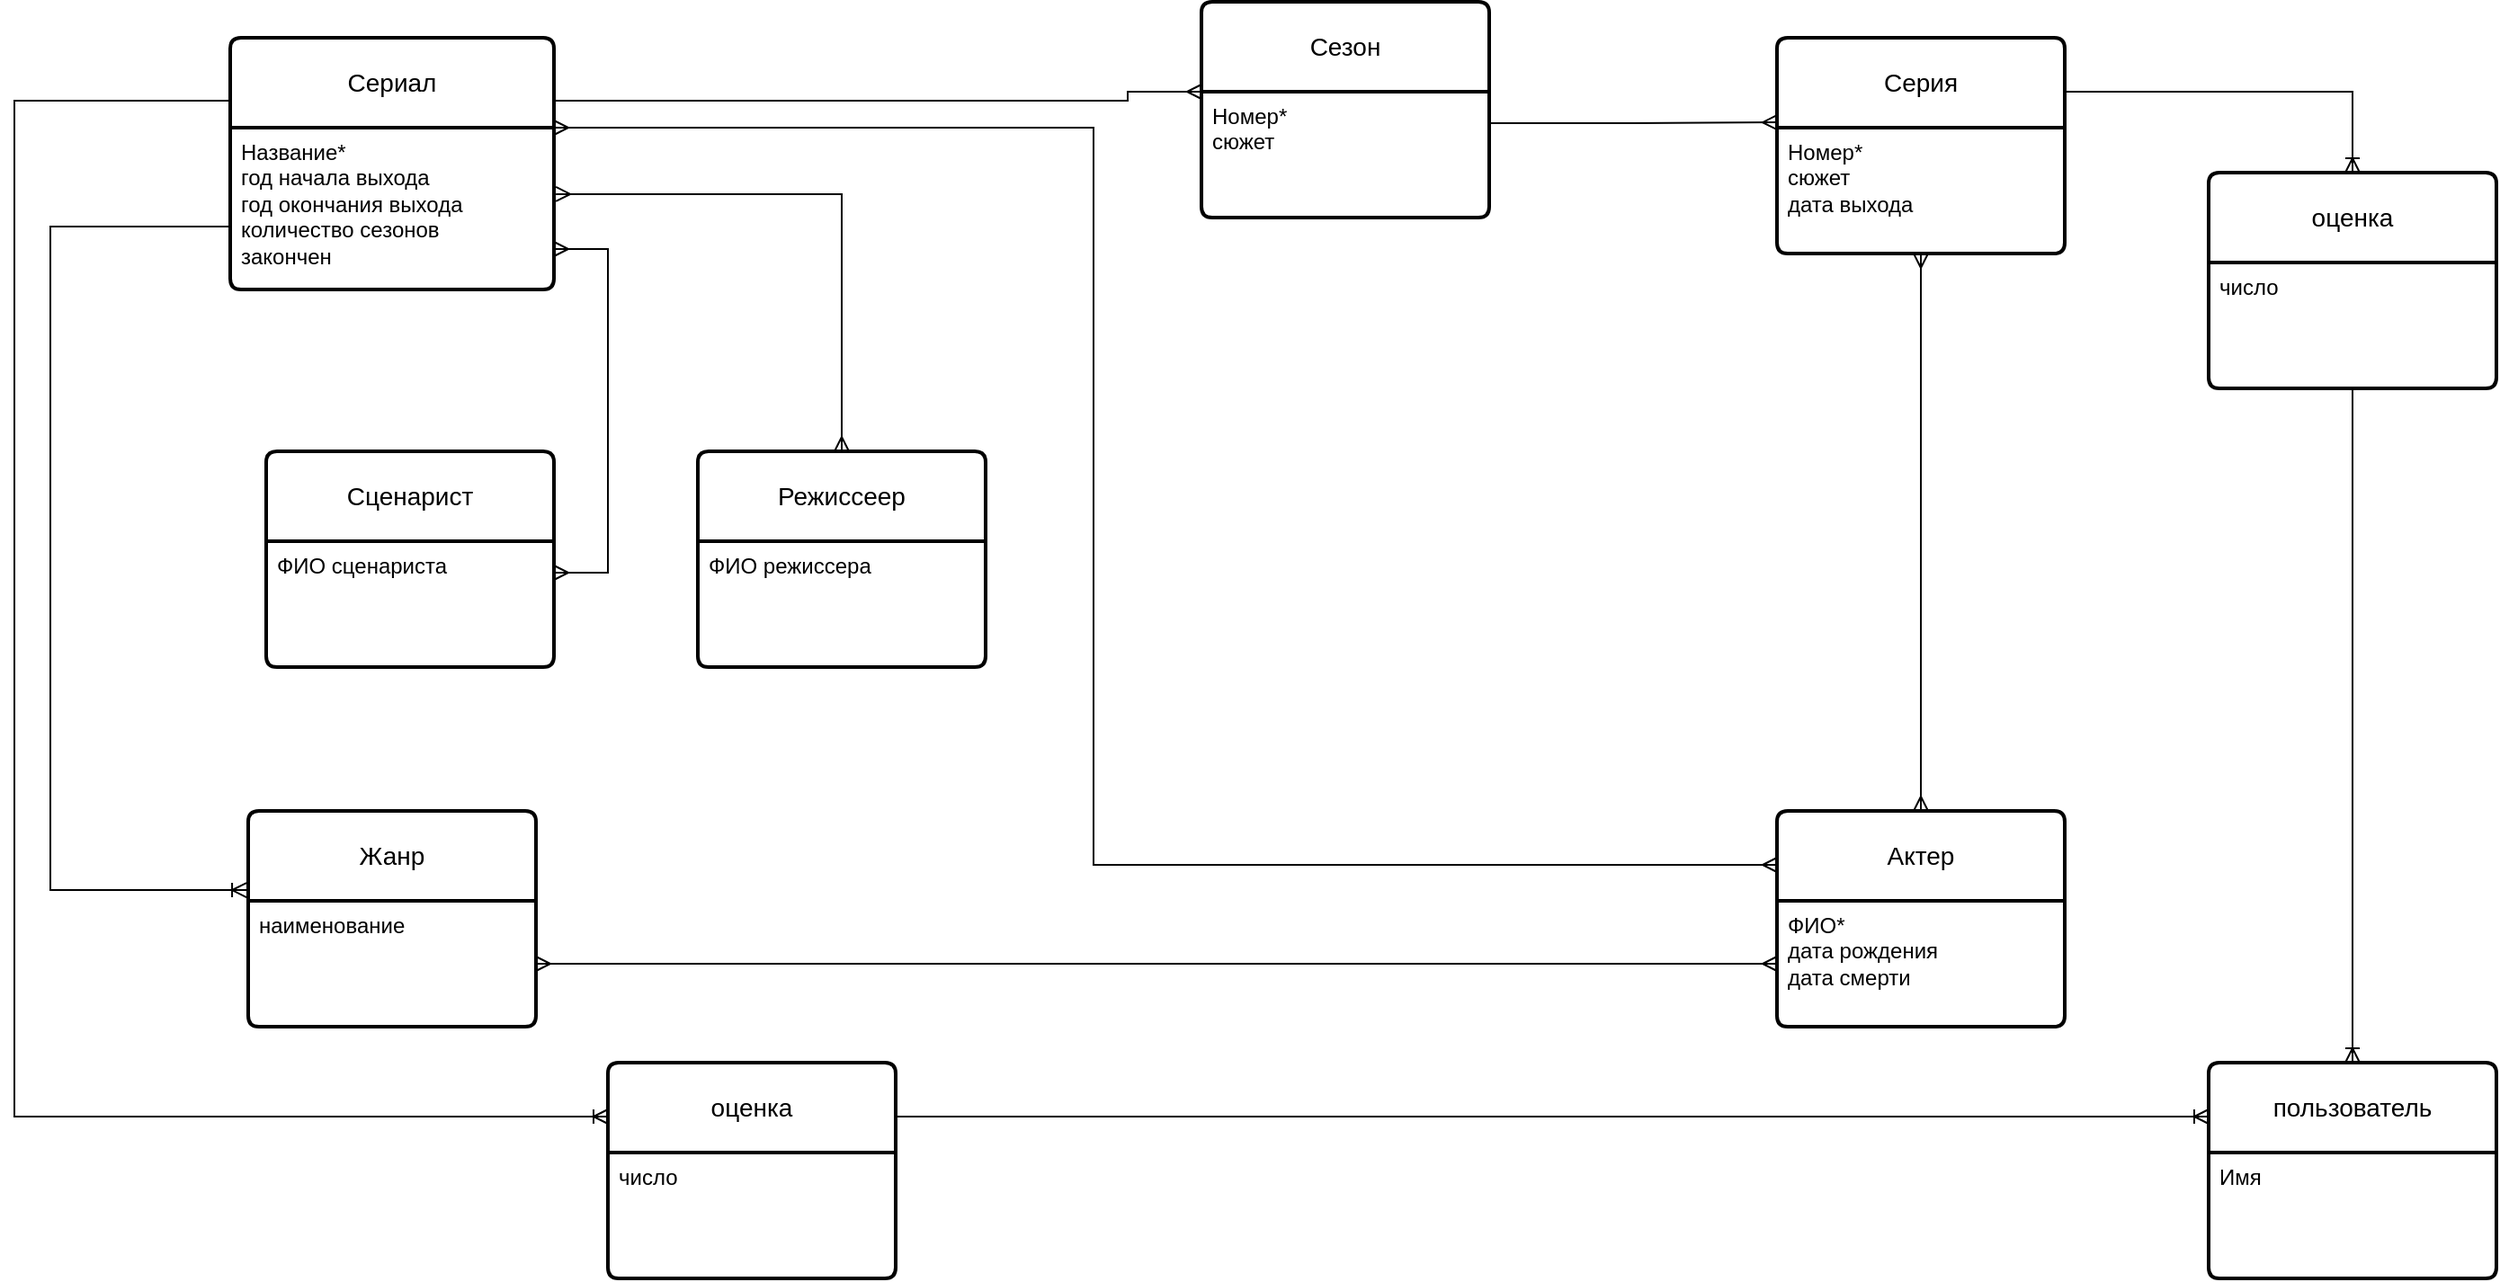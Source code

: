 <mxfile version="21.0.2" type="github">
  <diagram id="R2lEEEUBdFMjLlhIrx00" name="Page-1">
    <mxGraphModel dx="1434" dy="764" grid="1" gridSize="10" guides="1" tooltips="1" connect="1" arrows="1" fold="1" page="1" pageScale="1" pageWidth="850" pageHeight="1100" math="0" shadow="0" extFonts="Permanent Marker^https://fonts.googleapis.com/css?family=Permanent+Marker">
      <root>
        <mxCell id="0" />
        <mxCell id="1" parent="0" />
        <mxCell id="TWPjQ4wS-LxRXgJV8Hlp-40" value="" style="edgeStyle=orthogonalEdgeStyle;fontSize=12;html=1;endArrow=ERmany;rounded=0;exitX=1;exitY=0.25;exitDx=0;exitDy=0;entryX=0;entryY=0.392;entryDx=0;entryDy=0;entryPerimeter=0;" parent="1" source="aQkYtlhUBW1I7DdhKlqn-8" target="aQkYtlhUBW1I7DdhKlqn-5" edge="1">
          <mxGeometry width="100" height="100" relative="1" as="geometry">
            <mxPoint x="750" y="105" as="sourcePoint" />
            <mxPoint x="910" y="90" as="targetPoint" />
            <Array as="points" />
          </mxGeometry>
        </mxCell>
        <mxCell id="TWPjQ4wS-LxRXgJV8Hlp-68" value="" style="edgeStyle=orthogonalEdgeStyle;fontSize=12;html=1;endArrow=ERoneToMany;rounded=0;entryX=-0.006;entryY=0.367;entryDx=0;entryDy=0;exitX=0;exitY=0.75;exitDx=0;exitDy=0;entryPerimeter=0;" parent="1" source="aQkYtlhUBW1I7DdhKlqn-14" target="TWPjQ4wS-LxRXgJV8Hlp-79" edge="1">
          <mxGeometry width="100" height="100" relative="1" as="geometry">
            <mxPoint x="100" y="135" as="sourcePoint" />
            <mxPoint x="60" y="345" as="targetPoint" />
            <Array as="points">
              <mxPoint x="30" y="135" />
              <mxPoint x="30" y="504" />
            </Array>
          </mxGeometry>
        </mxCell>
        <mxCell id="TWPjQ4wS-LxRXgJV8Hlp-79" value="Жанр" style="swimlane;childLayout=stackLayout;horizontal=1;startSize=50;horizontalStack=0;rounded=1;fontSize=14;fontStyle=0;strokeWidth=2;resizeParent=0;resizeLast=1;shadow=0;dashed=0;align=center;arcSize=4;whiteSpace=wrap;html=1;" parent="1" vertex="1">
          <mxGeometry x="140" y="460" width="160" height="120" as="geometry" />
        </mxCell>
        <mxCell id="TWPjQ4wS-LxRXgJV8Hlp-80" value="наименование" style="align=left;strokeColor=none;fillColor=none;spacingLeft=4;fontSize=12;verticalAlign=top;resizable=0;rotatable=0;part=1;html=1;" parent="TWPjQ4wS-LxRXgJV8Hlp-79" vertex="1">
          <mxGeometry y="50" width="160" height="70" as="geometry" />
        </mxCell>
        <mxCell id="TWPjQ4wS-LxRXgJV8Hlp-85" value="Сценарист" style="swimlane;childLayout=stackLayout;horizontal=1;startSize=50;horizontalStack=0;rounded=1;fontSize=14;fontStyle=0;strokeWidth=2;resizeParent=0;resizeLast=1;shadow=0;dashed=0;align=center;arcSize=4;whiteSpace=wrap;html=1;" parent="1" vertex="1">
          <mxGeometry x="150" y="260" width="160" height="120" as="geometry" />
        </mxCell>
        <mxCell id="TWPjQ4wS-LxRXgJV8Hlp-86" value="ФИО сценариста" style="align=left;strokeColor=none;fillColor=none;spacingLeft=4;fontSize=12;verticalAlign=top;resizable=0;rotatable=0;part=1;html=1;" parent="TWPjQ4wS-LxRXgJV8Hlp-85" vertex="1">
          <mxGeometry y="50" width="160" height="70" as="geometry" />
        </mxCell>
        <mxCell id="TWPjQ4wS-LxRXgJV8Hlp-90" value="Режиссеер" style="swimlane;childLayout=stackLayout;horizontal=1;startSize=50;horizontalStack=0;rounded=1;fontSize=14;fontStyle=0;strokeWidth=2;resizeParent=0;resizeLast=1;shadow=0;dashed=0;align=center;arcSize=4;whiteSpace=wrap;html=1;" parent="1" vertex="1">
          <mxGeometry x="390" y="260" width="160" height="120" as="geometry" />
        </mxCell>
        <mxCell id="TWPjQ4wS-LxRXgJV8Hlp-91" value="ФИО режиссера" style="align=left;strokeColor=none;fillColor=none;spacingLeft=4;fontSize=12;verticalAlign=top;resizable=0;rotatable=0;part=1;html=1;" parent="TWPjQ4wS-LxRXgJV8Hlp-90" vertex="1">
          <mxGeometry y="50" width="160" height="70" as="geometry" />
        </mxCell>
        <mxCell id="aQkYtlhUBW1I7DdhKlqn-1" value="пользователь" style="swimlane;childLayout=stackLayout;horizontal=1;startSize=50;horizontalStack=0;rounded=1;fontSize=14;fontStyle=0;strokeWidth=2;resizeParent=0;resizeLast=1;shadow=0;dashed=0;align=center;arcSize=4;whiteSpace=wrap;html=1;" vertex="1" parent="1">
          <mxGeometry x="1230" y="600" width="160" height="120" as="geometry" />
        </mxCell>
        <mxCell id="aQkYtlhUBW1I7DdhKlqn-2" value="Имя" style="align=left;strokeColor=none;fillColor=none;spacingLeft=4;fontSize=12;verticalAlign=top;resizable=0;rotatable=0;part=1;html=1;" vertex="1" parent="aQkYtlhUBW1I7DdhKlqn-1">
          <mxGeometry y="50" width="160" height="70" as="geometry" />
        </mxCell>
        <mxCell id="aQkYtlhUBW1I7DdhKlqn-3" value="оценка" style="swimlane;childLayout=stackLayout;horizontal=1;startSize=50;horizontalStack=0;rounded=1;fontSize=14;fontStyle=0;strokeWidth=2;resizeParent=0;resizeLast=1;shadow=0;dashed=0;align=center;arcSize=4;whiteSpace=wrap;html=1;" vertex="1" parent="1">
          <mxGeometry x="1230" y="105" width="160" height="120" as="geometry" />
        </mxCell>
        <mxCell id="aQkYtlhUBW1I7DdhKlqn-4" value="число" style="align=left;strokeColor=none;fillColor=none;spacingLeft=4;fontSize=12;verticalAlign=top;resizable=0;rotatable=0;part=1;html=1;" vertex="1" parent="aQkYtlhUBW1I7DdhKlqn-3">
          <mxGeometry y="50" width="160" height="70" as="geometry" />
        </mxCell>
        <mxCell id="aQkYtlhUBW1I7DdhKlqn-5" value="Серия" style="swimlane;childLayout=stackLayout;horizontal=1;startSize=50;horizontalStack=0;rounded=1;fontSize=14;fontStyle=0;strokeWidth=2;resizeParent=0;resizeLast=1;shadow=0;dashed=0;align=center;arcSize=4;whiteSpace=wrap;html=1;" vertex="1" parent="1">
          <mxGeometry x="990" y="30" width="160" height="120" as="geometry" />
        </mxCell>
        <mxCell id="aQkYtlhUBW1I7DdhKlqn-6" value="Номер*&lt;br&gt;сюжет&lt;br&gt;дата выхода" style="align=left;strokeColor=none;fillColor=none;spacingLeft=4;fontSize=12;verticalAlign=top;resizable=0;rotatable=0;part=1;html=1;" vertex="1" parent="aQkYtlhUBW1I7DdhKlqn-5">
          <mxGeometry y="50" width="160" height="70" as="geometry" />
        </mxCell>
        <mxCell id="aQkYtlhUBW1I7DdhKlqn-7" value="Сезон" style="swimlane;childLayout=stackLayout;horizontal=1;startSize=50;horizontalStack=0;rounded=1;fontSize=14;fontStyle=0;strokeWidth=2;resizeParent=0;resizeLast=1;shadow=0;dashed=0;align=center;arcSize=4;whiteSpace=wrap;html=1;" vertex="1" parent="1">
          <mxGeometry x="670" y="10" width="160" height="120" as="geometry" />
        </mxCell>
        <mxCell id="aQkYtlhUBW1I7DdhKlqn-8" value="Номер*&lt;br&gt;сюжет&lt;br&gt;" style="align=left;strokeColor=none;fillColor=none;spacingLeft=4;fontSize=12;verticalAlign=top;resizable=0;rotatable=0;part=1;html=1;" vertex="1" parent="aQkYtlhUBW1I7DdhKlqn-7">
          <mxGeometry y="50" width="160" height="70" as="geometry" />
        </mxCell>
        <mxCell id="aQkYtlhUBW1I7DdhKlqn-10" value="" style="edgeStyle=orthogonalEdgeStyle;fontSize=12;html=1;endArrow=ERmany;startArrow=ERmany;rounded=0;entryX=0.5;entryY=1;entryDx=0;entryDy=0;exitX=0.5;exitY=0;exitDx=0;exitDy=0;" edge="1" parent="1" source="aQkYtlhUBW1I7DdhKlqn-26" target="aQkYtlhUBW1I7DdhKlqn-6">
          <mxGeometry width="100" height="100" relative="1" as="geometry">
            <mxPoint x="1070" y="450" as="sourcePoint" />
            <mxPoint x="780" y="340" as="targetPoint" />
            <Array as="points" />
          </mxGeometry>
        </mxCell>
        <mxCell id="aQkYtlhUBW1I7DdhKlqn-11" value="" style="edgeStyle=orthogonalEdgeStyle;fontSize=12;html=1;endArrow=ERmany;rounded=0;exitX=1;exitY=0.25;exitDx=0;exitDy=0;entryX=0;entryY=0;entryDx=0;entryDy=0;" edge="1" parent="1" source="aQkYtlhUBW1I7DdhKlqn-14" target="aQkYtlhUBW1I7DdhKlqn-8">
          <mxGeometry width="100" height="100" relative="1" as="geometry">
            <mxPoint x="350" y="70" as="sourcePoint" />
            <mxPoint x="550" y="100" as="targetPoint" />
            <Array as="points">
              <mxPoint x="629" y="65" />
              <mxPoint x="629" y="60" />
            </Array>
          </mxGeometry>
        </mxCell>
        <mxCell id="aQkYtlhUBW1I7DdhKlqn-14" value="Сериал" style="swimlane;childLayout=stackLayout;horizontal=1;startSize=50;horizontalStack=0;rounded=1;fontSize=14;fontStyle=0;strokeWidth=2;resizeParent=0;resizeLast=1;shadow=0;dashed=0;align=center;arcSize=4;whiteSpace=wrap;html=1;" vertex="1" parent="1">
          <mxGeometry x="130" y="30" width="180" height="140" as="geometry" />
        </mxCell>
        <mxCell id="aQkYtlhUBW1I7DdhKlqn-15" value="Название*&lt;br&gt;год начала выхода&lt;br&gt;год окончания выхода&lt;br&gt;количество сезонов&lt;br&gt;закончен" style="align=left;strokeColor=none;fillColor=none;spacingLeft=4;fontSize=12;verticalAlign=top;resizable=0;rotatable=0;part=1;html=1;" vertex="1" parent="aQkYtlhUBW1I7DdhKlqn-14">
          <mxGeometry y="50" width="180" height="90" as="geometry" />
        </mxCell>
        <mxCell id="aQkYtlhUBW1I7DdhKlqn-16" value="" style="edgeStyle=orthogonalEdgeStyle;fontSize=12;html=1;endArrow=ERmany;startArrow=ERmany;rounded=0;entryX=0;entryY=0.25;entryDx=0;entryDy=0;exitX=1;exitY=0;exitDx=0;exitDy=0;" edge="1" parent="1" source="aQkYtlhUBW1I7DdhKlqn-15" target="aQkYtlhUBW1I7DdhKlqn-26">
          <mxGeometry width="100" height="100" relative="1" as="geometry">
            <mxPoint x="680" y="420" as="sourcePoint" />
            <mxPoint x="980" y="495" as="targetPoint" />
            <Array as="points">
              <mxPoint x="610" y="80" />
              <mxPoint x="610" y="490" />
            </Array>
          </mxGeometry>
        </mxCell>
        <mxCell id="aQkYtlhUBW1I7DdhKlqn-17" value="" style="edgeStyle=entityRelationEdgeStyle;fontSize=12;html=1;endArrow=ERmany;startArrow=ERmany;rounded=0;entryX=1;entryY=0.75;entryDx=0;entryDy=0;exitX=1;exitY=0.25;exitDx=0;exitDy=0;" edge="1" parent="1" source="TWPjQ4wS-LxRXgJV8Hlp-86" target="aQkYtlhUBW1I7DdhKlqn-15">
          <mxGeometry width="100" height="100" relative="1" as="geometry">
            <mxPoint x="680" y="420" as="sourcePoint" />
            <mxPoint x="780" y="320" as="targetPoint" />
          </mxGeometry>
        </mxCell>
        <mxCell id="aQkYtlhUBW1I7DdhKlqn-18" value="" style="edgeStyle=orthogonalEdgeStyle;fontSize=12;html=1;endArrow=ERmany;startArrow=ERmany;rounded=0;entryX=1.006;entryY=0.411;entryDx=0;entryDy=0;entryPerimeter=0;exitX=0.5;exitY=0;exitDx=0;exitDy=0;" edge="1" parent="1" source="TWPjQ4wS-LxRXgJV8Hlp-90" target="aQkYtlhUBW1I7DdhKlqn-15">
          <mxGeometry width="100" height="100" relative="1" as="geometry">
            <mxPoint x="680" y="420" as="sourcePoint" />
            <mxPoint x="780" y="320" as="targetPoint" />
            <Array as="points">
              <mxPoint x="470" y="117" />
            </Array>
          </mxGeometry>
        </mxCell>
        <mxCell id="aQkYtlhUBW1I7DdhKlqn-19" value="" style="edgeStyle=orthogonalEdgeStyle;fontSize=12;html=1;endArrow=ERoneToMany;rounded=0;entryX=0.5;entryY=0;entryDx=0;entryDy=0;exitX=0.5;exitY=1;exitDx=0;exitDy=0;" edge="1" parent="1" source="aQkYtlhUBW1I7DdhKlqn-4" target="aQkYtlhUBW1I7DdhKlqn-1">
          <mxGeometry width="100" height="100" relative="1" as="geometry">
            <mxPoint x="680" y="420" as="sourcePoint" />
            <mxPoint x="780" y="320" as="targetPoint" />
          </mxGeometry>
        </mxCell>
        <mxCell id="aQkYtlhUBW1I7DdhKlqn-20" value="оценка" style="swimlane;childLayout=stackLayout;horizontal=1;startSize=50;horizontalStack=0;rounded=1;fontSize=14;fontStyle=0;strokeWidth=2;resizeParent=0;resizeLast=1;shadow=0;dashed=0;align=center;arcSize=4;whiteSpace=wrap;html=1;" vertex="1" parent="1">
          <mxGeometry x="340" y="600" width="160" height="120" as="geometry" />
        </mxCell>
        <mxCell id="aQkYtlhUBW1I7DdhKlqn-21" value="число" style="align=left;strokeColor=none;fillColor=none;spacingLeft=4;fontSize=12;verticalAlign=top;resizable=0;rotatable=0;part=1;html=1;" vertex="1" parent="aQkYtlhUBW1I7DdhKlqn-20">
          <mxGeometry y="50" width="160" height="70" as="geometry" />
        </mxCell>
        <mxCell id="aQkYtlhUBW1I7DdhKlqn-22" value="" style="edgeStyle=entityRelationEdgeStyle;fontSize=12;html=1;endArrow=ERmany;startArrow=ERmany;rounded=0;exitX=1;exitY=0.5;exitDx=0;exitDy=0;entryX=0;entryY=0.5;entryDx=0;entryDy=0;" edge="1" parent="1" source="TWPjQ4wS-LxRXgJV8Hlp-80" target="aQkYtlhUBW1I7DdhKlqn-27">
          <mxGeometry width="100" height="100" relative="1" as="geometry">
            <mxPoint x="680" y="420" as="sourcePoint" />
            <mxPoint x="980" y="555" as="targetPoint" />
          </mxGeometry>
        </mxCell>
        <mxCell id="aQkYtlhUBW1I7DdhKlqn-23" value="" style="edgeStyle=orthogonalEdgeStyle;fontSize=12;html=1;endArrow=ERoneToMany;rounded=0;entryX=0.5;entryY=0;entryDx=0;entryDy=0;exitX=1;exitY=0.25;exitDx=0;exitDy=0;" edge="1" parent="1" source="aQkYtlhUBW1I7DdhKlqn-5" target="aQkYtlhUBW1I7DdhKlqn-3">
          <mxGeometry width="100" height="100" relative="1" as="geometry">
            <mxPoint x="680" y="420" as="sourcePoint" />
            <mxPoint x="780" y="320" as="targetPoint" />
          </mxGeometry>
        </mxCell>
        <mxCell id="aQkYtlhUBW1I7DdhKlqn-24" value="" style="edgeStyle=orthogonalEdgeStyle;fontSize=12;html=1;endArrow=ERoneToMany;rounded=0;exitX=0;exitY=0.25;exitDx=0;exitDy=0;entryX=0;entryY=0.25;entryDx=0;entryDy=0;" edge="1" parent="1" source="aQkYtlhUBW1I7DdhKlqn-14" target="aQkYtlhUBW1I7DdhKlqn-20">
          <mxGeometry width="100" height="100" relative="1" as="geometry">
            <mxPoint x="680" y="420" as="sourcePoint" />
            <mxPoint x="770" y="370" as="targetPoint" />
            <Array as="points">
              <mxPoint x="10" y="65" />
              <mxPoint x="10" y="630" />
            </Array>
          </mxGeometry>
        </mxCell>
        <mxCell id="aQkYtlhUBW1I7DdhKlqn-25" value="" style="edgeStyle=entityRelationEdgeStyle;fontSize=12;html=1;endArrow=ERoneToMany;rounded=0;exitX=1;exitY=0.25;exitDx=0;exitDy=0;entryX=0;entryY=0.25;entryDx=0;entryDy=0;" edge="1" parent="1" source="aQkYtlhUBW1I7DdhKlqn-20" target="aQkYtlhUBW1I7DdhKlqn-1">
          <mxGeometry width="100" height="100" relative="1" as="geometry">
            <mxPoint x="680" y="420" as="sourcePoint" />
            <mxPoint x="780" y="320" as="targetPoint" />
          </mxGeometry>
        </mxCell>
        <mxCell id="aQkYtlhUBW1I7DdhKlqn-26" value="Актер" style="swimlane;childLayout=stackLayout;horizontal=1;startSize=50;horizontalStack=0;rounded=1;fontSize=14;fontStyle=0;strokeWidth=2;resizeParent=0;resizeLast=1;shadow=0;dashed=0;align=center;arcSize=4;whiteSpace=wrap;html=1;" vertex="1" parent="1">
          <mxGeometry x="990" y="460" width="160" height="120" as="geometry" />
        </mxCell>
        <mxCell id="aQkYtlhUBW1I7DdhKlqn-27" value="ФИО*&lt;br&gt;дата рождения&lt;br&gt;дата смерти&lt;br&gt;" style="align=left;strokeColor=none;fillColor=none;spacingLeft=4;fontSize=12;verticalAlign=top;resizable=0;rotatable=0;part=1;html=1;" vertex="1" parent="aQkYtlhUBW1I7DdhKlqn-26">
          <mxGeometry y="50" width="160" height="70" as="geometry" />
        </mxCell>
      </root>
    </mxGraphModel>
  </diagram>
</mxfile>
